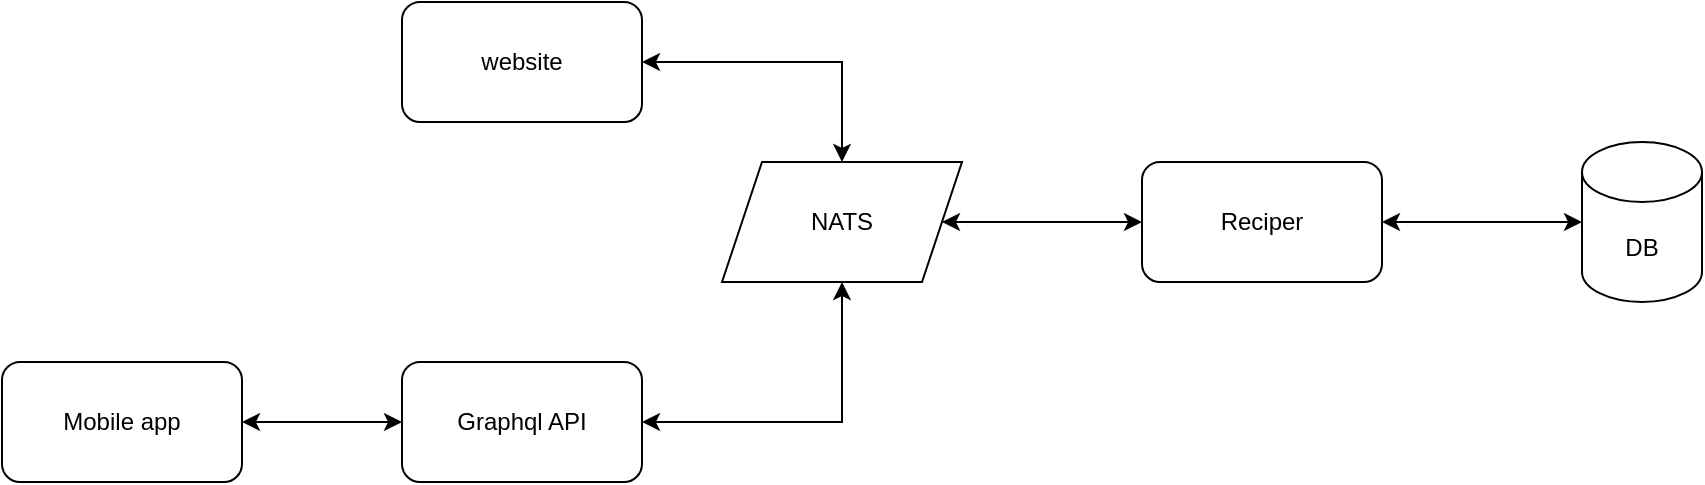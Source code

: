 <mxfile compressed="true" version="16.5.1" type="device" pages="2"><diagram id="qlfEZiHZB0SDrAAa9cAr" name="service map"><mxGraphModel dx="946" dy="672" grid="1" gridSize="10" guides="1" tooltips="1" connect="1" arrows="1" fold="1" page="1" pageScale="1" pageWidth="3300" pageHeight="2339" math="0" shadow="0"><root><mxCell id="0"/><mxCell id="1" parent="0"/><mxCell id="crTpUzcxG3Kg4PELV9Aj-7" style="edgeStyle=orthogonalEdgeStyle;rounded=0;orthogonalLoop=1;jettySize=auto;html=1;exitX=1;exitY=0.5;exitDx=0;exitDy=0;startArrow=classic;startFill=1;endArrow=classic;endFill=1;" edge="1" parent="1" source="crTpUzcxG3Kg4PELV9Aj-1" target="crTpUzcxG3Kg4PELV9Aj-6"><mxGeometry relative="1" as="geometry"/></mxCell><mxCell id="crTpUzcxG3Kg4PELV9Aj-1" value="Reciper" style="rounded=1;whiteSpace=wrap;html=1;" vertex="1" parent="1"><mxGeometry x="590" y="200" width="120" height="60" as="geometry"/></mxCell><mxCell id="crTpUzcxG3Kg4PELV9Aj-10" style="edgeStyle=orthogonalEdgeStyle;rounded=0;orthogonalLoop=1;jettySize=auto;html=1;exitX=1;exitY=0.5;exitDx=0;exitDy=0;startArrow=classic;startFill=1;endArrow=classic;endFill=1;" edge="1" parent="1" source="crTpUzcxG3Kg4PELV9Aj-2" target="crTpUzcxG3Kg4PELV9Aj-3"><mxGeometry relative="1" as="geometry"/></mxCell><mxCell id="crTpUzcxG3Kg4PELV9Aj-2" value="website" style="rounded=1;whiteSpace=wrap;html=1;" vertex="1" parent="1"><mxGeometry x="220" y="120" width="120" height="60" as="geometry"/></mxCell><mxCell id="crTpUzcxG3Kg4PELV9Aj-8" style="edgeStyle=orthogonalEdgeStyle;rounded=0;orthogonalLoop=1;jettySize=auto;html=1;exitX=1;exitY=0.5;exitDx=0;exitDy=0;startArrow=classic;startFill=1;endArrow=classic;endFill=1;" edge="1" parent="1" source="crTpUzcxG3Kg4PELV9Aj-3" target="crTpUzcxG3Kg4PELV9Aj-1"><mxGeometry relative="1" as="geometry"/></mxCell><mxCell id="crTpUzcxG3Kg4PELV9Aj-3" value="NATS" style="shape=parallelogram;perimeter=parallelogramPerimeter;whiteSpace=wrap;html=1;fixedSize=1;" vertex="1" parent="1"><mxGeometry x="380" y="200" width="120" height="60" as="geometry"/></mxCell><mxCell id="crTpUzcxG3Kg4PELV9Aj-11" style="edgeStyle=orthogonalEdgeStyle;rounded=0;orthogonalLoop=1;jettySize=auto;html=1;exitX=1;exitY=0.5;exitDx=0;exitDy=0;entryX=0;entryY=0.5;entryDx=0;entryDy=0;startArrow=classic;startFill=1;endArrow=classic;endFill=1;" edge="1" parent="1" source="crTpUzcxG3Kg4PELV9Aj-4" target="crTpUzcxG3Kg4PELV9Aj-5"><mxGeometry relative="1" as="geometry"/></mxCell><mxCell id="crTpUzcxG3Kg4PELV9Aj-4" value="Mobile app" style="rounded=1;whiteSpace=wrap;html=1;" vertex="1" parent="1"><mxGeometry x="20" y="300" width="120" height="60" as="geometry"/></mxCell><mxCell id="crTpUzcxG3Kg4PELV9Aj-9" style="edgeStyle=orthogonalEdgeStyle;rounded=0;orthogonalLoop=1;jettySize=auto;html=1;exitX=1;exitY=0.5;exitDx=0;exitDy=0;entryX=0.5;entryY=1;entryDx=0;entryDy=0;startArrow=classic;startFill=1;endArrow=classic;endFill=1;" edge="1" parent="1" source="crTpUzcxG3Kg4PELV9Aj-5" target="crTpUzcxG3Kg4PELV9Aj-3"><mxGeometry relative="1" as="geometry"/></mxCell><mxCell id="crTpUzcxG3Kg4PELV9Aj-5" value="Graphql API" style="rounded=1;whiteSpace=wrap;html=1;" vertex="1" parent="1"><mxGeometry x="220" y="300" width="120" height="60" as="geometry"/></mxCell><mxCell id="crTpUzcxG3Kg4PELV9Aj-6" value="DB" style="shape=cylinder3;whiteSpace=wrap;html=1;boundedLbl=1;backgroundOutline=1;size=15;" vertex="1" parent="1"><mxGeometry x="810" y="190" width="60" height="80" as="geometry"/></mxCell></root></mxGraphModel></diagram><diagram id="fuPZuUkGayVkxs7Hz05D" name="nats subjects"><mxGraphModel dx="946" dy="672" grid="1" gridSize="10" guides="1" tooltips="1" connect="1" arrows="1" fold="1" page="1" pageScale="1" pageWidth="3300" pageHeight="2339" math="0" shadow="0"><root><mxCell id="CH0zlYS4UqRJ4C2pyFO1-0"/><mxCell id="CH0zlYS4UqRJ4C2pyFO1-1" parent="CH0zlYS4UqRJ4C2pyFO1-0"/><mxCell id="CH0zlYS4UqRJ4C2pyFO1-6" value="subscribe" style="orthogonalLoop=1;jettySize=auto;html=1;exitX=1;exitY=0.5;exitDx=0;exitDy=0;entryX=0;entryY=0.25;entryDx=0;entryDy=0;startArrow=classic;startFill=1;endArrow=classic;endFill=1;rounded=0;strokeColor=default;elbow=vertical;verticalAlign=middle;horizontal=1;labelPosition=center;verticalLabelPosition=middle;align=center;fontStyle=0" edge="1" parent="CH0zlYS4UqRJ4C2pyFO1-1" source="CH0zlYS4UqRJ4C2pyFO1-3" target="CH0zlYS4UqRJ4C2pyFO1-5"><mxGeometry relative="1" as="geometry"/></mxCell><mxCell id="CH0zlYS4UqRJ4C2pyFO1-3" value="recipe.commands" style="rounded=1;whiteSpace=wrap;html=1;" vertex="1" parent="CH0zlYS4UqRJ4C2pyFO1-1"><mxGeometry x="510" y="100" width="210" height="60" as="geometry"/></mxCell><mxCell id="CH0zlYS4UqRJ4C2pyFO1-8" value="publish" style="edgeStyle=none;rounded=0;orthogonalLoop=1;jettySize=auto;html=1;exitX=0;exitY=0.75;exitDx=0;exitDy=0;entryX=1;entryY=0.5;entryDx=0;entryDy=0;startArrow=none;startFill=0;endArrow=classic;endFill=1;strokeColor=default;elbow=vertical;" edge="1" parent="CH0zlYS4UqRJ4C2pyFO1-1" source="CH0zlYS4UqRJ4C2pyFO1-5" target="CH0zlYS4UqRJ4C2pyFO1-7"><mxGeometry relative="1" as="geometry"/></mxCell><mxCell id="CH0zlYS4UqRJ4C2pyFO1-18" value="publish" style="edgeStyle=none;rounded=0;orthogonalLoop=1;jettySize=auto;html=1;exitX=0;exitY=0.5;exitDx=0;exitDy=0;startArrow=none;startFill=0;endArrow=classic;endFill=1;strokeColor=default;elbow=vertical;verticalAlign=bottom;" edge="1" parent="CH0zlYS4UqRJ4C2pyFO1-1" source="CH0zlYS4UqRJ4C2pyFO1-5" target="CH0zlYS4UqRJ4C2pyFO1-17"><mxGeometry relative="1" as="geometry"/></mxCell><mxCell id="CH0zlYS4UqRJ4C2pyFO1-5" value="reciper" style="rounded=0;whiteSpace=wrap;html=1;" vertex="1" parent="CH0zlYS4UqRJ4C2pyFO1-1"><mxGeometry x="850" y="190" width="120" height="60" as="geometry"/></mxCell><mxCell id="CH0zlYS4UqRJ4C2pyFO1-7" value="recipe.changes" style="rounded=1;whiteSpace=wrap;html=1;" vertex="1" parent="CH0zlYS4UqRJ4C2pyFO1-1"><mxGeometry x="510" y="280" width="210" height="60" as="geometry"/></mxCell><mxCell id="CH0zlYS4UqRJ4C2pyFO1-13" value="Create" style="edgeStyle=none;rounded=0;orthogonalLoop=1;jettySize=auto;html=1;exitX=1.017;exitY=0.138;exitDx=0;exitDy=0;entryX=0;entryY=0.25;entryDx=0;entryDy=0;startArrow=none;startFill=0;endArrow=classic;endFill=1;strokeColor=default;elbow=vertical;exitPerimeter=0;" edge="1" parent="CH0zlYS4UqRJ4C2pyFO1-1" source="CH0zlYS4UqRJ4C2pyFO1-11" target="CH0zlYS4UqRJ4C2pyFO1-3"><mxGeometry relative="1" as="geometry"/></mxCell><mxCell id="CH0zlYS4UqRJ4C2pyFO1-14" value="Update" style="edgeStyle=none;rounded=0;orthogonalLoop=1;jettySize=auto;html=1;exitX=1;exitY=0.25;exitDx=0;exitDy=0;startArrow=none;startFill=0;endArrow=classic;endFill=1;strokeColor=default;elbow=vertical;" edge="1" parent="CH0zlYS4UqRJ4C2pyFO1-1" source="CH0zlYS4UqRJ4C2pyFO1-11" target="CH0zlYS4UqRJ4C2pyFO1-3"><mxGeometry relative="1" as="geometry"/></mxCell><mxCell id="CH0zlYS4UqRJ4C2pyFO1-15" value="Delete" style="edgeStyle=none;rounded=0;orthogonalLoop=1;jettySize=auto;html=1;exitX=1.017;exitY=0.369;exitDx=0;exitDy=0;entryX=0;entryY=0.75;entryDx=0;entryDy=0;startArrow=none;startFill=0;endArrow=classic;endFill=1;strokeColor=default;elbow=vertical;exitPerimeter=0;" edge="1" parent="CH0zlYS4UqRJ4C2pyFO1-1" source="CH0zlYS4UqRJ4C2pyFO1-11" target="CH0zlYS4UqRJ4C2pyFO1-3"><mxGeometry relative="1" as="geometry"/></mxCell><mxCell id="CH0zlYS4UqRJ4C2pyFO1-11" value="" style="rounded=0;whiteSpace=wrap;html=1;" vertex="1" parent="CH0zlYS4UqRJ4C2pyFO1-1"><mxGeometry x="120" y="25" width="120" height="390" as="geometry"/></mxCell><mxCell id="CH0zlYS4UqRJ4C2pyFO1-17" value="&amp;lt;reply subject&amp;gt;" style="rounded=1;whiteSpace=wrap;html=1;" vertex="1" parent="CH0zlYS4UqRJ4C2pyFO1-1"><mxGeometry x="510" y="190" width="210" height="60" as="geometry"/></mxCell></root></mxGraphModel></diagram></mxfile>